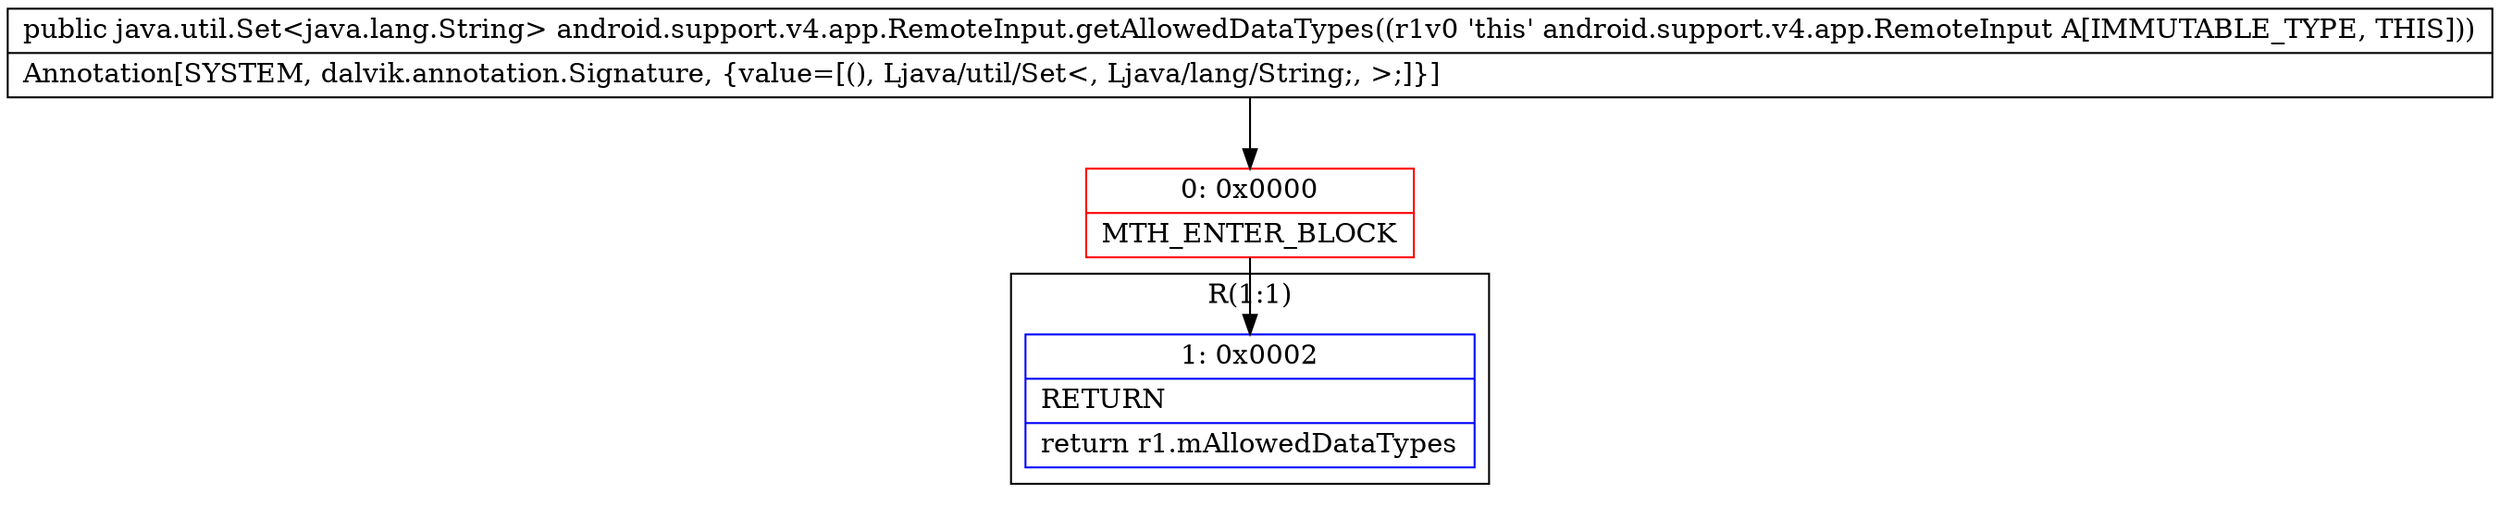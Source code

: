 digraph "CFG forandroid.support.v4.app.RemoteInput.getAllowedDataTypes()Ljava\/util\/Set;" {
subgraph cluster_Region_1423995448 {
label = "R(1:1)";
node [shape=record,color=blue];
Node_1 [shape=record,label="{1\:\ 0x0002|RETURN\l|return r1.mAllowedDataTypes\l}"];
}
Node_0 [shape=record,color=red,label="{0\:\ 0x0000|MTH_ENTER_BLOCK\l}"];
MethodNode[shape=record,label="{public java.util.Set\<java.lang.String\> android.support.v4.app.RemoteInput.getAllowedDataTypes((r1v0 'this' android.support.v4.app.RemoteInput A[IMMUTABLE_TYPE, THIS]))  | Annotation[SYSTEM, dalvik.annotation.Signature, \{value=[(), Ljava\/util\/Set\<, Ljava\/lang\/String;, \>;]\}]\l}"];
MethodNode -> Node_0;
Node_0 -> Node_1;
}

